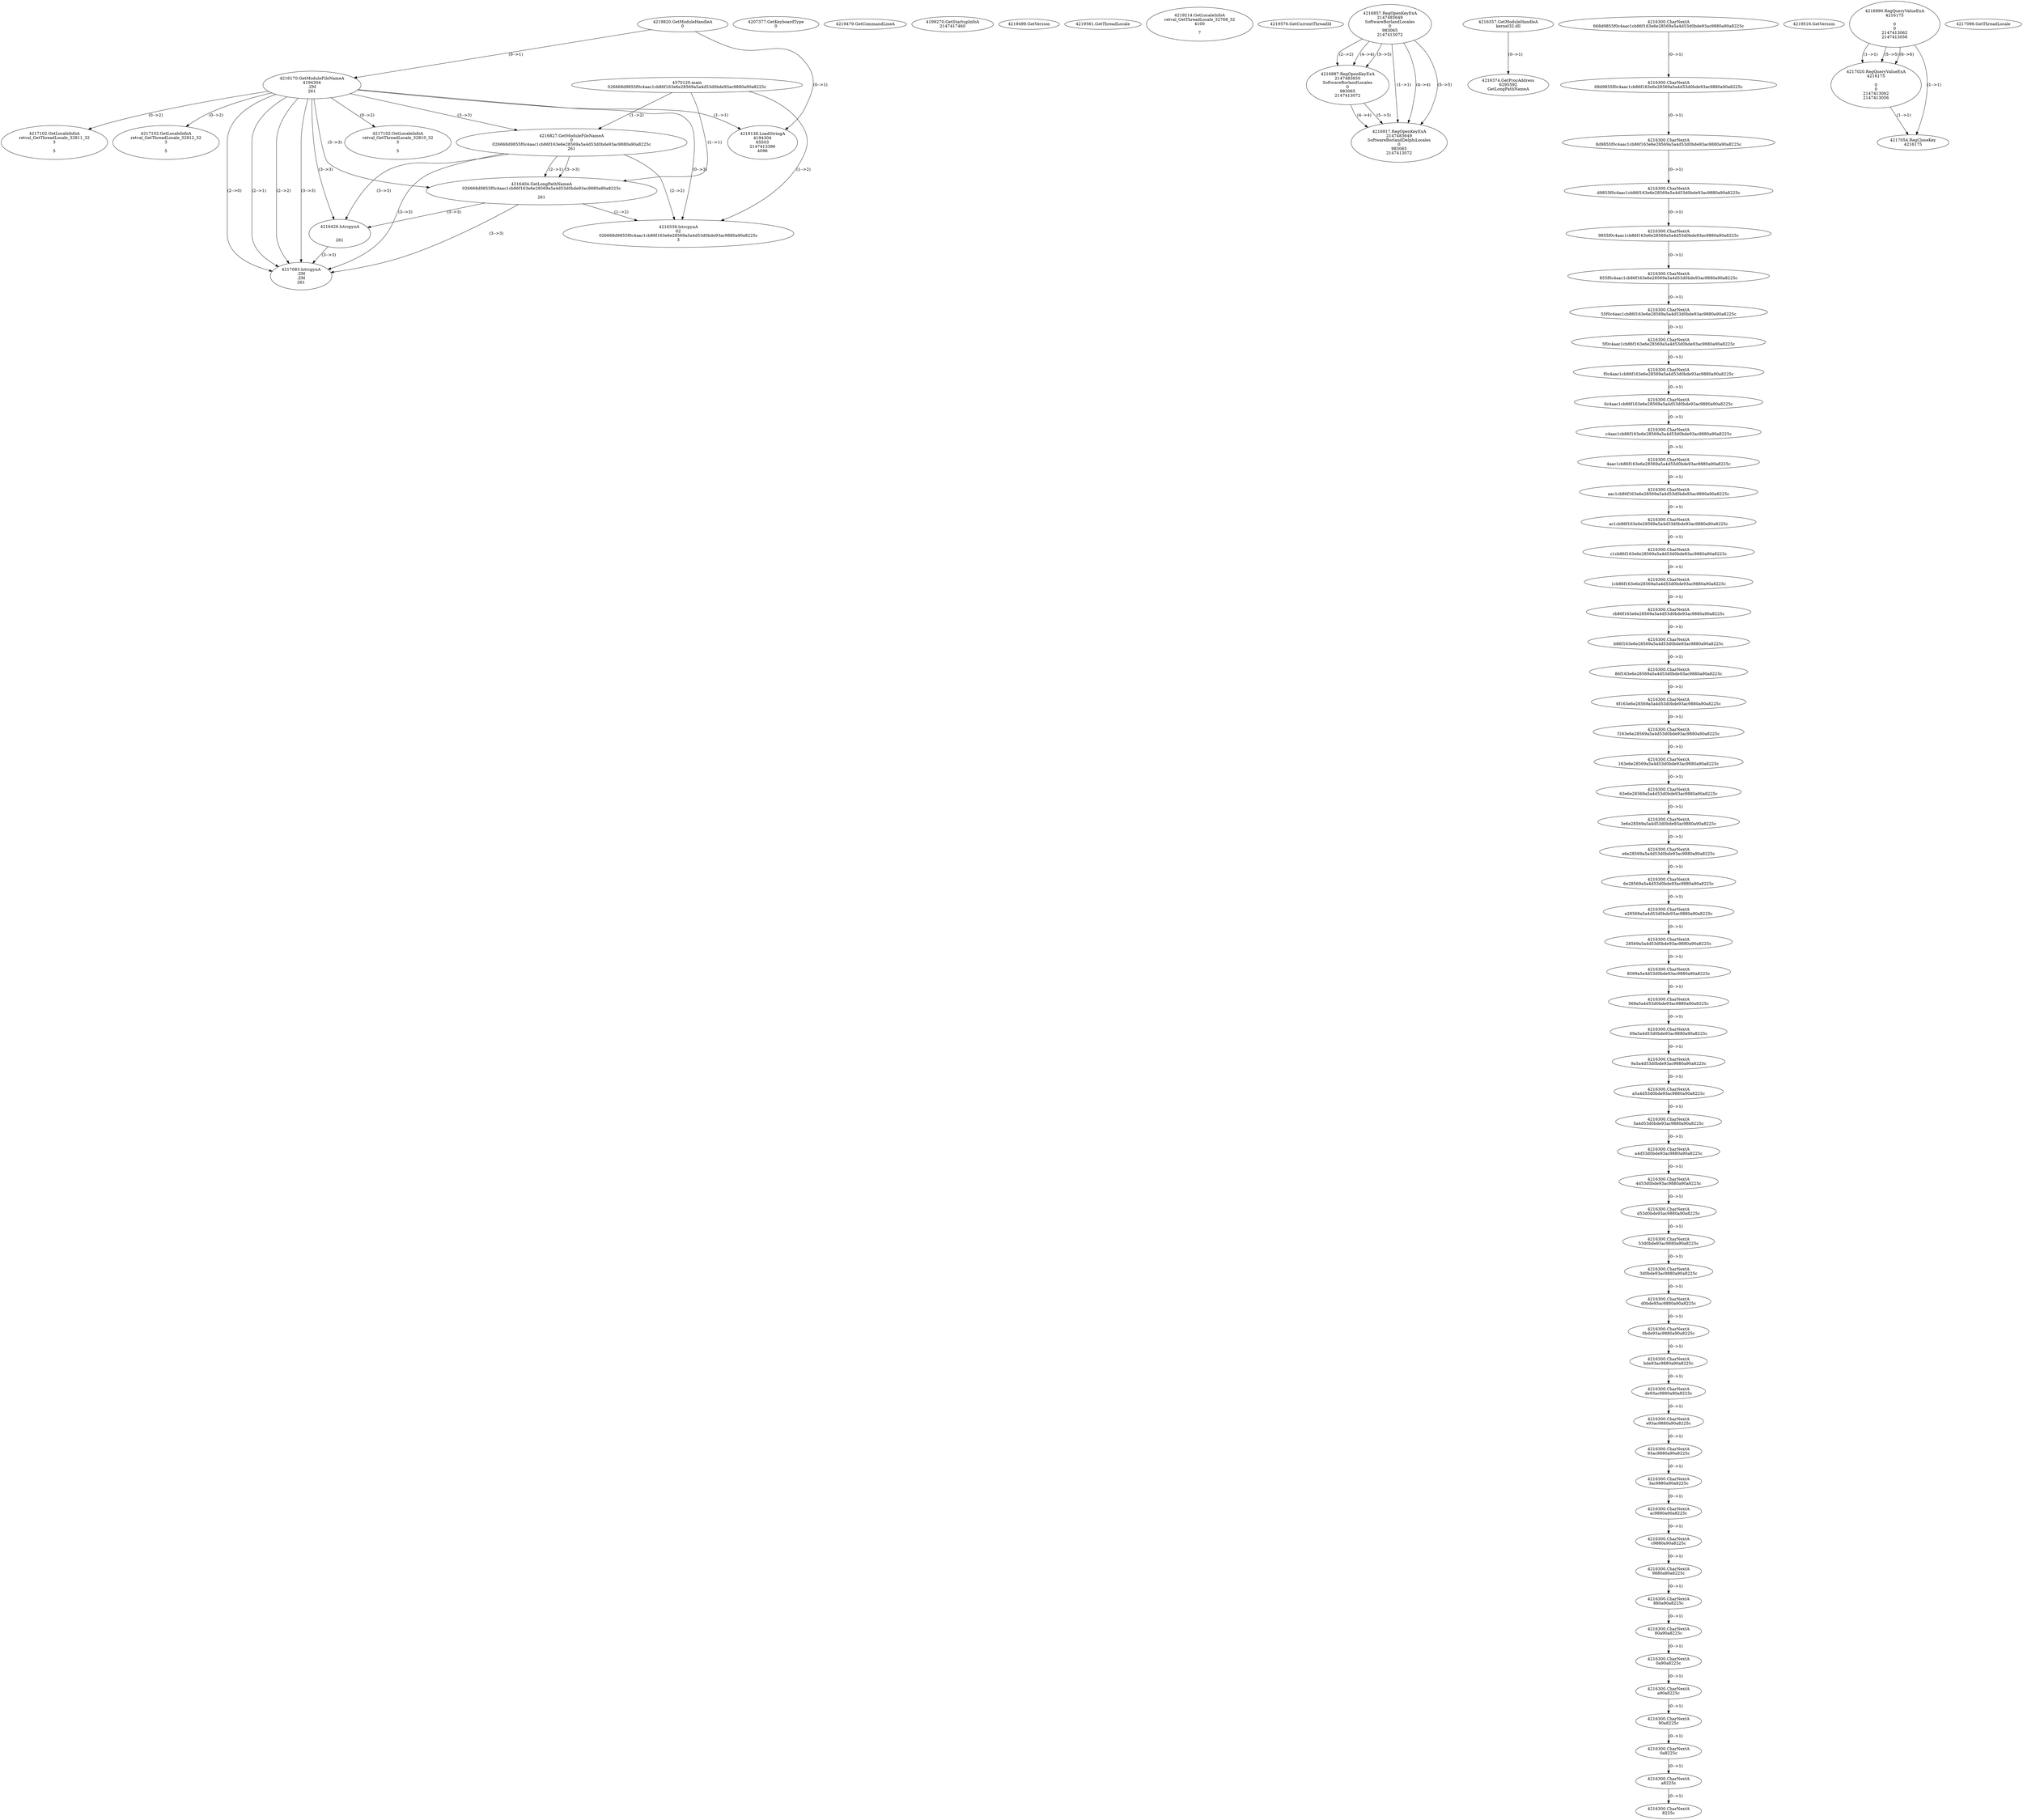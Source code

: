 // Global SCDG with merge call
digraph {
	0 [label="4570120.main
026668d9855f0c4aac1cb86f163e6e28569a5a4d53d0bde93ac9880a90a8225c"]
	1 [label="4219820.GetModuleHandleA
0"]
	2 [label="4207377.GetKeyboardType
0"]
	3 [label="4219479.GetCommandLineA
"]
	4 [label="4199270.GetStartupInfoA
2147417460"]
	5 [label="4219499.GetVersion
"]
	6 [label="4219561.GetThreadLocale
"]
	7 [label="4219214.GetLocaleInfoA
retval_GetThreadLocale_32768_32
4100

7"]
	8 [label="4219576.GetCurrentThreadId
"]
	9 [label="4216170.GetModuleFileNameA
4194304
.ZM
261"]
	1 -> 9 [label="(0-->1)"]
	10 [label="4216827.GetModuleFileNameA
0
026668d9855f0c4aac1cb86f163e6e28569a5a4d53d0bde93ac9880a90a8225c
261"]
	0 -> 10 [label="(1-->2)"]
	9 -> 10 [label="(3-->3)"]
	11 [label="4216857.RegOpenKeyExA
2147483649
Software\Borland\Locales
0
983065
2147413072"]
	12 [label="4216357.GetModuleHandleA
kernel32.dll"]
	13 [label="4216374.GetProcAddress
6295592
GetLongPathNameA"]
	12 -> 13 [label="(0-->1)"]
	14 [label="4216404.GetLongPathNameA
026668d9855f0c4aac1cb86f163e6e28569a5a4d53d0bde93ac9880a90a8225c

261"]
	0 -> 14 [label="(1-->1)"]
	10 -> 14 [label="(2-->1)"]
	9 -> 14 [label="(3-->3)"]
	10 -> 14 [label="(3-->3)"]
	15 [label="4216539.lstrcpynA
02
026668d9855f0c4aac1cb86f163e6e28569a5a4d53d0bde93ac9880a90a8225c
3"]
	0 -> 15 [label="(1-->2)"]
	10 -> 15 [label="(2-->2)"]
	14 -> 15 [label="(1-->2)"]
	9 -> 15 [label="(0-->3)"]
	16 [label="4216300.CharNextA
668d9855f0c4aac1cb86f163e6e28569a5a4d53d0bde93ac9880a90a8225c"]
	17 [label="4216300.CharNextA
68d9855f0c4aac1cb86f163e6e28569a5a4d53d0bde93ac9880a90a8225c"]
	16 -> 17 [label="(0-->1)"]
	18 [label="4216300.CharNextA
8d9855f0c4aac1cb86f163e6e28569a5a4d53d0bde93ac9880a90a8225c"]
	17 -> 18 [label="(0-->1)"]
	19 [label="4216300.CharNextA
d9855f0c4aac1cb86f163e6e28569a5a4d53d0bde93ac9880a90a8225c"]
	18 -> 19 [label="(0-->1)"]
	20 [label="4216300.CharNextA
9855f0c4aac1cb86f163e6e28569a5a4d53d0bde93ac9880a90a8225c"]
	19 -> 20 [label="(0-->1)"]
	21 [label="4216300.CharNextA
855f0c4aac1cb86f163e6e28569a5a4d53d0bde93ac9880a90a8225c"]
	20 -> 21 [label="(0-->1)"]
	22 [label="4216300.CharNextA
55f0c4aac1cb86f163e6e28569a5a4d53d0bde93ac9880a90a8225c"]
	21 -> 22 [label="(0-->1)"]
	23 [label="4216300.CharNextA
5f0c4aac1cb86f163e6e28569a5a4d53d0bde93ac9880a90a8225c"]
	22 -> 23 [label="(0-->1)"]
	24 [label="4216300.CharNextA
f0c4aac1cb86f163e6e28569a5a4d53d0bde93ac9880a90a8225c"]
	23 -> 24 [label="(0-->1)"]
	25 [label="4216300.CharNextA
0c4aac1cb86f163e6e28569a5a4d53d0bde93ac9880a90a8225c"]
	24 -> 25 [label="(0-->1)"]
	26 [label="4216300.CharNextA
c4aac1cb86f163e6e28569a5a4d53d0bde93ac9880a90a8225c"]
	25 -> 26 [label="(0-->1)"]
	27 [label="4216300.CharNextA
4aac1cb86f163e6e28569a5a4d53d0bde93ac9880a90a8225c"]
	26 -> 27 [label="(0-->1)"]
	28 [label="4216300.CharNextA
aac1cb86f163e6e28569a5a4d53d0bde93ac9880a90a8225c"]
	27 -> 28 [label="(0-->1)"]
	29 [label="4216300.CharNextA
ac1cb86f163e6e28569a5a4d53d0bde93ac9880a90a8225c"]
	28 -> 29 [label="(0-->1)"]
	30 [label="4216300.CharNextA
c1cb86f163e6e28569a5a4d53d0bde93ac9880a90a8225c"]
	29 -> 30 [label="(0-->1)"]
	31 [label="4216300.CharNextA
1cb86f163e6e28569a5a4d53d0bde93ac9880a90a8225c"]
	30 -> 31 [label="(0-->1)"]
	32 [label="4216300.CharNextA
cb86f163e6e28569a5a4d53d0bde93ac9880a90a8225c"]
	31 -> 32 [label="(0-->1)"]
	33 [label="4216300.CharNextA
b86f163e6e28569a5a4d53d0bde93ac9880a90a8225c"]
	32 -> 33 [label="(0-->1)"]
	34 [label="4216300.CharNextA
86f163e6e28569a5a4d53d0bde93ac9880a90a8225c"]
	33 -> 34 [label="(0-->1)"]
	35 [label="4216300.CharNextA
6f163e6e28569a5a4d53d0bde93ac9880a90a8225c"]
	34 -> 35 [label="(0-->1)"]
	36 [label="4216300.CharNextA
f163e6e28569a5a4d53d0bde93ac9880a90a8225c"]
	35 -> 36 [label="(0-->1)"]
	37 [label="4216300.CharNextA
163e6e28569a5a4d53d0bde93ac9880a90a8225c"]
	36 -> 37 [label="(0-->1)"]
	38 [label="4216300.CharNextA
63e6e28569a5a4d53d0bde93ac9880a90a8225c"]
	37 -> 38 [label="(0-->1)"]
	39 [label="4216300.CharNextA
3e6e28569a5a4d53d0bde93ac9880a90a8225c"]
	38 -> 39 [label="(0-->1)"]
	40 [label="4216300.CharNextA
e6e28569a5a4d53d0bde93ac9880a90a8225c"]
	39 -> 40 [label="(0-->1)"]
	41 [label="4216300.CharNextA
6e28569a5a4d53d0bde93ac9880a90a8225c"]
	40 -> 41 [label="(0-->1)"]
	42 [label="4216300.CharNextA
e28569a5a4d53d0bde93ac9880a90a8225c"]
	41 -> 42 [label="(0-->1)"]
	43 [label="4216300.CharNextA
28569a5a4d53d0bde93ac9880a90a8225c"]
	42 -> 43 [label="(0-->1)"]
	44 [label="4216300.CharNextA
8569a5a4d53d0bde93ac9880a90a8225c"]
	43 -> 44 [label="(0-->1)"]
	45 [label="4216300.CharNextA
569a5a4d53d0bde93ac9880a90a8225c"]
	44 -> 45 [label="(0-->1)"]
	46 [label="4216300.CharNextA
69a5a4d53d0bde93ac9880a90a8225c"]
	45 -> 46 [label="(0-->1)"]
	47 [label="4216300.CharNextA
9a5a4d53d0bde93ac9880a90a8225c"]
	46 -> 47 [label="(0-->1)"]
	48 [label="4216300.CharNextA
a5a4d53d0bde93ac9880a90a8225c"]
	47 -> 48 [label="(0-->1)"]
	49 [label="4216300.CharNextA
5a4d53d0bde93ac9880a90a8225c"]
	48 -> 49 [label="(0-->1)"]
	50 [label="4216300.CharNextA
a4d53d0bde93ac9880a90a8225c"]
	49 -> 50 [label="(0-->1)"]
	51 [label="4216300.CharNextA
4d53d0bde93ac9880a90a8225c"]
	50 -> 51 [label="(0-->1)"]
	52 [label="4216300.CharNextA
d53d0bde93ac9880a90a8225c"]
	51 -> 52 [label="(0-->1)"]
	53 [label="4216300.CharNextA
53d0bde93ac9880a90a8225c"]
	52 -> 53 [label="(0-->1)"]
	54 [label="4216300.CharNextA
3d0bde93ac9880a90a8225c"]
	53 -> 54 [label="(0-->1)"]
	55 [label="4216300.CharNextA
d0bde93ac9880a90a8225c"]
	54 -> 55 [label="(0-->1)"]
	56 [label="4216300.CharNextA
0bde93ac9880a90a8225c"]
	55 -> 56 [label="(0-->1)"]
	57 [label="4216300.CharNextA
bde93ac9880a90a8225c"]
	56 -> 57 [label="(0-->1)"]
	58 [label="4216300.CharNextA
de93ac9880a90a8225c"]
	57 -> 58 [label="(0-->1)"]
	59 [label="4216300.CharNextA
e93ac9880a90a8225c"]
	58 -> 59 [label="(0-->1)"]
	60 [label="4216300.CharNextA
93ac9880a90a8225c"]
	59 -> 60 [label="(0-->1)"]
	61 [label="4216300.CharNextA
3ac9880a90a8225c"]
	60 -> 61 [label="(0-->1)"]
	62 [label="4216300.CharNextA
ac9880a90a8225c"]
	61 -> 62 [label="(0-->1)"]
	63 [label="4216300.CharNextA
c9880a90a8225c"]
	62 -> 63 [label="(0-->1)"]
	64 [label="4216300.CharNextA
9880a90a8225c"]
	63 -> 64 [label="(0-->1)"]
	65 [label="4216300.CharNextA
880a90a8225c"]
	64 -> 65 [label="(0-->1)"]
	66 [label="4216300.CharNextA
80a90a8225c"]
	65 -> 66 [label="(0-->1)"]
	67 [label="4216300.CharNextA
0a90a8225c"]
	66 -> 67 [label="(0-->1)"]
	68 [label="4216300.CharNextA
a90a8225c"]
	67 -> 68 [label="(0-->1)"]
	69 [label="4216300.CharNextA
90a8225c"]
	68 -> 69 [label="(0-->1)"]
	70 [label="4216300.CharNextA
0a8225c"]
	69 -> 70 [label="(0-->1)"]
	71 [label="4216300.CharNextA
a8225c"]
	70 -> 71 [label="(0-->1)"]
	72 [label="4216300.CharNextA
8225c"]
	71 -> 72 [label="(0-->1)"]
	73 [label="4216887.RegOpenKeyExA
2147483650
Software\Borland\Locales
0
983065
2147413072"]
	11 -> 73 [label="(2-->2)"]
	11 -> 73 [label="(4-->4)"]
	11 -> 73 [label="(5-->5)"]
	74 [label="4219516.GetVersion
"]
	75 [label="4216426.lstrcpynA


261"]
	9 -> 75 [label="(3-->3)"]
	10 -> 75 [label="(3-->3)"]
	14 -> 75 [label="(3-->3)"]
	76 [label="4216990.RegQueryValueExA
4216175

0
0
2147413062
2147413056"]
	77 [label="4217020.RegQueryValueExA
4216175

0
0
2147413062
2147413056"]
	76 -> 77 [label="(1-->1)"]
	76 -> 77 [label="(5-->5)"]
	76 -> 77 [label="(6-->6)"]
	78 [label="4217054.RegCloseKey
4216175"]
	76 -> 78 [label="(1-->1)"]
	77 -> 78 [label="(1-->1)"]
	79 [label="4217083.lstrcpynA
.ZM
.ZM
261"]
	9 -> 79 [label="(2-->1)"]
	9 -> 79 [label="(2-->2)"]
	9 -> 79 [label="(3-->3)"]
	10 -> 79 [label="(3-->3)"]
	14 -> 79 [label="(3-->3)"]
	75 -> 79 [label="(3-->3)"]
	9 -> 79 [label="(2-->0)"]
	80 [label="4217096.GetThreadLocale
"]
	81 [label="4217102.GetLocaleInfoA
retval_GetThreadLocale_32810_32
3

5"]
	9 -> 81 [label="(0-->2)"]
	82 [label="4219138.LoadStringA
4194304
65503
2147413396
4096"]
	1 -> 82 [label="(0-->1)"]
	9 -> 82 [label="(1-->1)"]
	83 [label="4216917.RegOpenKeyExA
2147483649
Software\Borland\Delphi\Locales
0
983065
2147413072"]
	11 -> 83 [label="(1-->1)"]
	11 -> 83 [label="(4-->4)"]
	73 -> 83 [label="(4-->4)"]
	11 -> 83 [label="(5-->5)"]
	73 -> 83 [label="(5-->5)"]
	84 [label="4217102.GetLocaleInfoA
retval_GetThreadLocale_32811_32
3

5"]
	9 -> 84 [label="(0-->2)"]
	85 [label="4217102.GetLocaleInfoA
retval_GetThreadLocale_32812_32
3

5"]
	9 -> 85 [label="(0-->2)"]
}
